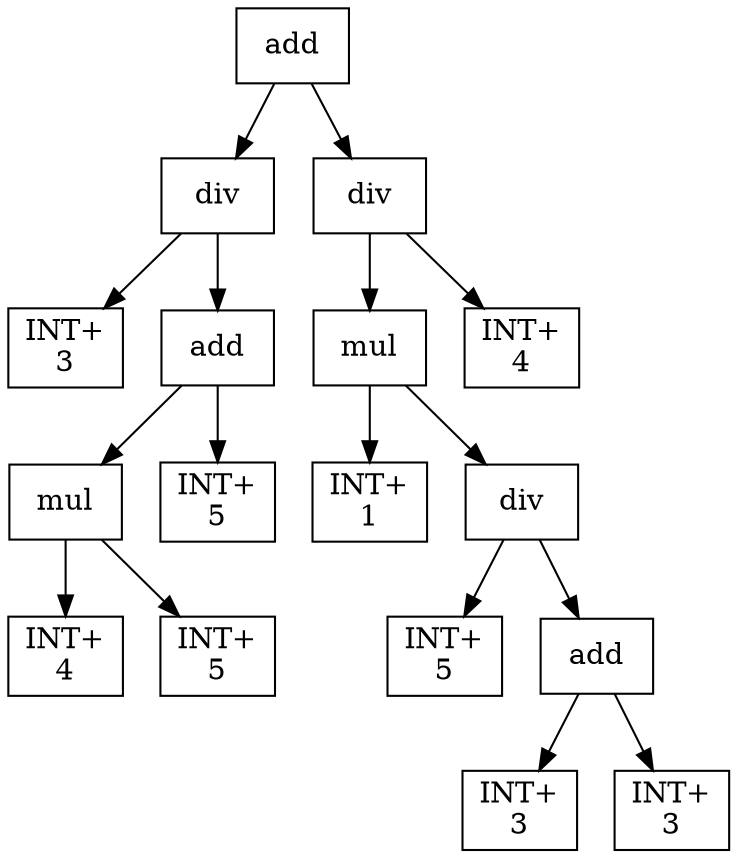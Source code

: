 digraph expr {
  node [shape=box];
  n1 [label="add"];
  n2 [label="div"];
  n3 [label="INT+\n3"];
  n4 [label="add"];
  n5 [label="mul"];
  n6 [label="INT+\n4"];
  n7 [label="INT+\n5"];
  n5 -> n6;
  n5 -> n7;
  n8 [label="INT+\n5"];
  n4 -> n5;
  n4 -> n8;
  n2 -> n3;
  n2 -> n4;
  n9 [label="div"];
  n10 [label="mul"];
  n11 [label="INT+\n1"];
  n12 [label="div"];
  n13 [label="INT+\n5"];
  n14 [label="add"];
  n15 [label="INT+\n3"];
  n16 [label="INT+\n3"];
  n14 -> n15;
  n14 -> n16;
  n12 -> n13;
  n12 -> n14;
  n10 -> n11;
  n10 -> n12;
  n17 [label="INT+\n4"];
  n9 -> n10;
  n9 -> n17;
  n1 -> n2;
  n1 -> n9;
}